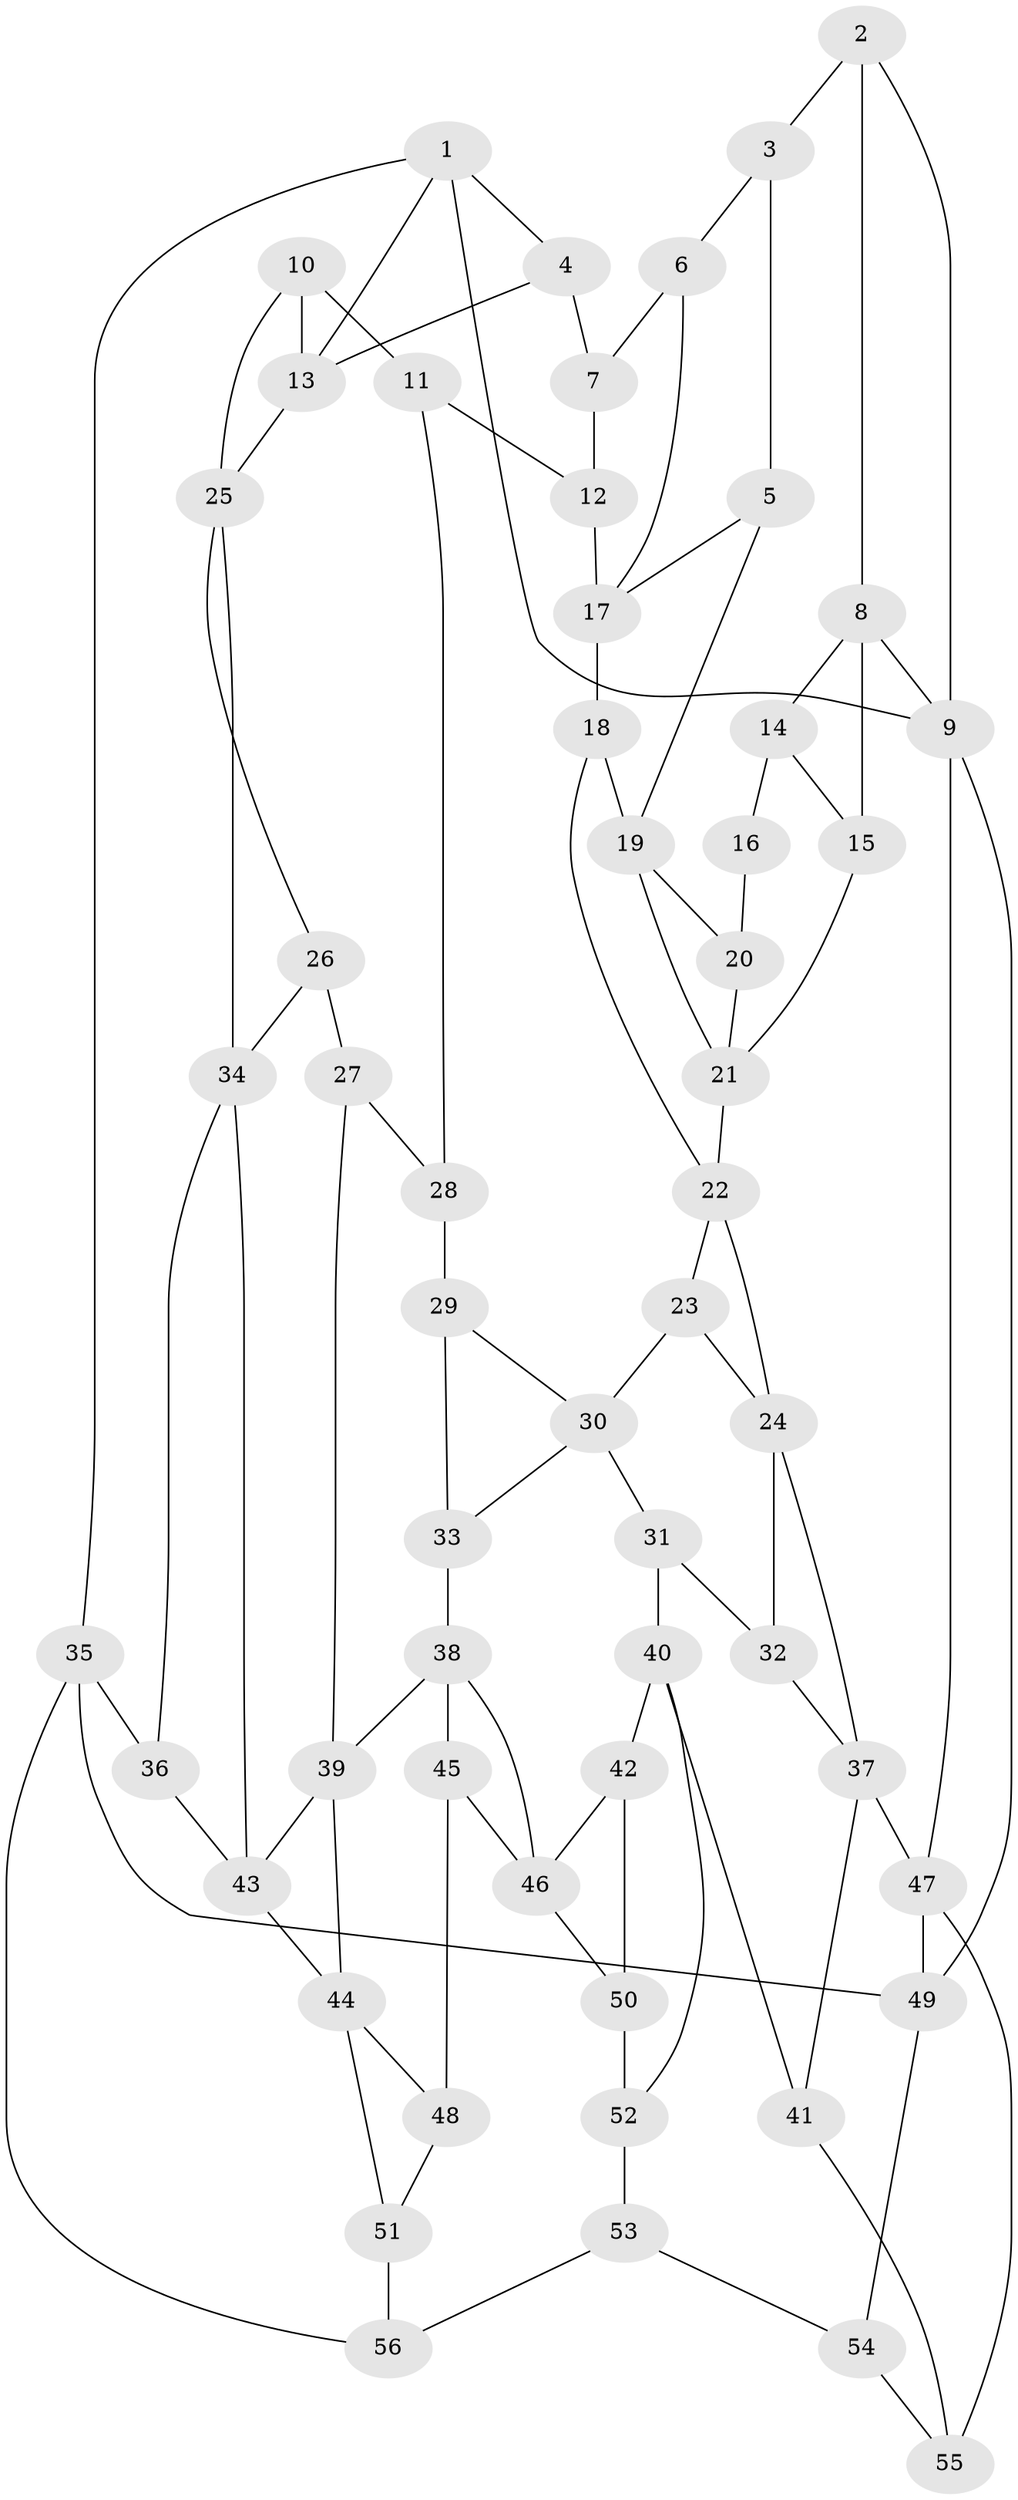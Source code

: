 // original degree distribution, {3: 0.021739130434782608, 6: 0.2391304347826087, 4: 0.2608695652173913, 5: 0.4782608695652174}
// Generated by graph-tools (version 1.1) at 2025/38/03/04/25 23:38:28]
// undirected, 56 vertices, 95 edges
graph export_dot {
  node [color=gray90,style=filled];
  1;
  2;
  3;
  4;
  5;
  6;
  7;
  8;
  9;
  10;
  11;
  12;
  13;
  14;
  15;
  16;
  17;
  18;
  19;
  20;
  21;
  22;
  23;
  24;
  25;
  26;
  27;
  28;
  29;
  30;
  31;
  32;
  33;
  34;
  35;
  36;
  37;
  38;
  39;
  40;
  41;
  42;
  43;
  44;
  45;
  46;
  47;
  48;
  49;
  50;
  51;
  52;
  53;
  54;
  55;
  56;
  1 -- 4 [weight=1.0];
  1 -- 9 [weight=1.0];
  1 -- 13 [weight=1.0];
  1 -- 35 [weight=1.0];
  2 -- 3 [weight=1.0];
  2 -- 8 [weight=1.0];
  2 -- 9 [weight=1.0];
  3 -- 5 [weight=1.0];
  3 -- 6 [weight=1.0];
  4 -- 7 [weight=1.0];
  4 -- 13 [weight=1.0];
  5 -- 17 [weight=1.0];
  5 -- 19 [weight=1.0];
  6 -- 7 [weight=2.0];
  6 -- 17 [weight=1.0];
  7 -- 12 [weight=1.0];
  8 -- 9 [weight=1.0];
  8 -- 14 [weight=1.0];
  8 -- 15 [weight=1.0];
  9 -- 47 [weight=1.0];
  9 -- 49 [weight=1.0];
  10 -- 11 [weight=1.0];
  10 -- 13 [weight=1.0];
  10 -- 25 [weight=1.0];
  11 -- 12 [weight=1.0];
  11 -- 28 [weight=1.0];
  12 -- 17 [weight=1.0];
  13 -- 25 [weight=1.0];
  14 -- 15 [weight=1.0];
  14 -- 16 [weight=2.0];
  15 -- 21 [weight=1.0];
  16 -- 20 [weight=2.0];
  17 -- 18 [weight=1.0];
  18 -- 19 [weight=1.0];
  18 -- 22 [weight=1.0];
  19 -- 20 [weight=1.0];
  19 -- 21 [weight=1.0];
  20 -- 21 [weight=1.0];
  21 -- 22 [weight=1.0];
  22 -- 23 [weight=1.0];
  22 -- 24 [weight=1.0];
  23 -- 24 [weight=1.0];
  23 -- 30 [weight=1.0];
  24 -- 32 [weight=1.0];
  24 -- 37 [weight=1.0];
  25 -- 26 [weight=1.0];
  25 -- 34 [weight=1.0];
  26 -- 27 [weight=1.0];
  26 -- 34 [weight=1.0];
  27 -- 28 [weight=1.0];
  27 -- 39 [weight=1.0];
  28 -- 29 [weight=2.0];
  29 -- 30 [weight=1.0];
  29 -- 33 [weight=1.0];
  30 -- 31 [weight=1.0];
  30 -- 33 [weight=1.0];
  31 -- 32 [weight=1.0];
  31 -- 40 [weight=1.0];
  32 -- 37 [weight=1.0];
  33 -- 38 [weight=1.0];
  34 -- 36 [weight=1.0];
  34 -- 43 [weight=1.0];
  35 -- 36 [weight=1.0];
  35 -- 49 [weight=1.0];
  35 -- 56 [weight=1.0];
  36 -- 43 [weight=1.0];
  37 -- 41 [weight=1.0];
  37 -- 47 [weight=1.0];
  38 -- 39 [weight=1.0];
  38 -- 45 [weight=1.0];
  38 -- 46 [weight=1.0];
  39 -- 43 [weight=1.0];
  39 -- 44 [weight=1.0];
  40 -- 41 [weight=1.0];
  40 -- 42 [weight=1.0];
  40 -- 52 [weight=1.0];
  41 -- 55 [weight=2.0];
  42 -- 46 [weight=1.0];
  42 -- 50 [weight=1.0];
  43 -- 44 [weight=1.0];
  44 -- 48 [weight=1.0];
  44 -- 51 [weight=1.0];
  45 -- 46 [weight=1.0];
  45 -- 48 [weight=2.0];
  46 -- 50 [weight=1.0];
  47 -- 49 [weight=1.0];
  47 -- 55 [weight=1.0];
  48 -- 51 [weight=1.0];
  49 -- 54 [weight=1.0];
  50 -- 52 [weight=2.0];
  51 -- 56 [weight=2.0];
  52 -- 53 [weight=1.0];
  53 -- 54 [weight=1.0];
  53 -- 56 [weight=1.0];
  54 -- 55 [weight=1.0];
}
